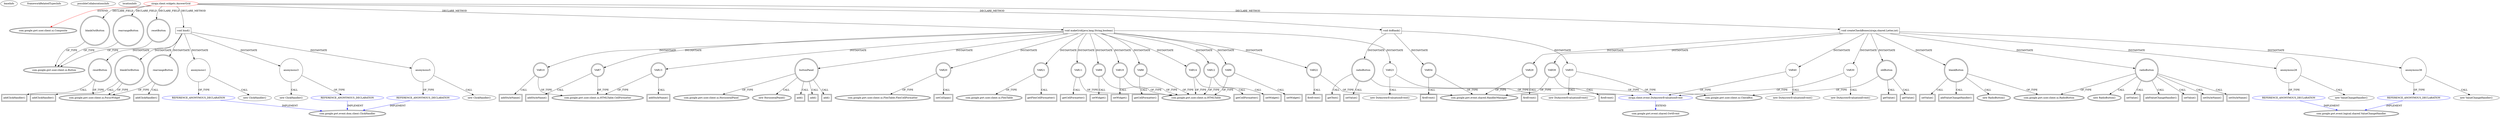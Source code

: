 digraph {
baseInfo[graphId=430,category="extension_graph",isAnonymous=false,possibleRelation=true]
frameworkRelatedTypesInfo[0="com.google.gwt.user.client.ui.Composite"]
possibleCollaborationsInfo[0="430~CLIENT_METHOD_DECLARATION-INSTANTIATION-~com.google.gwt.user.client.ui.Composite ~com.google.gwt.event.logical.shared.ValueChangeHandler ~false~true",1="430~CLIENT_METHOD_DECLARATION-INSTANTIATION-~com.google.gwt.user.client.ui.Composite ~com.google.gwt.event.dom.client.ClickHandler ~false~true",2="430~CLIENT_METHOD_DECLARATION-INSTANTIATION-CLIENT_METHOD_DECLARATION-INSTANTIATION-CLIENT_METHOD_DECLARATION-INSTANTIATION-CLIENT_METHOD_DECLARATION-INSTANTIATION-~com.google.gwt.user.client.ui.Composite ~com.google.gwt.event.shared.GwtEvent ~false~false"]
locationInfo[projectName="Tok-Ziraja222",filePath="/Tok-Ziraja222/Ziraja222-master/src/ziraja/client/widgets/AnswerGrid.java",contextSignature="AnswerGrid",graphId="430"]
0[label="ziraja.client.widgets.AnswerGrid",vertexType="ROOT_CLIENT_CLASS_DECLARATION",isFrameworkType=false,color=red]
1[label="com.google.gwt.user.client.ui.Composite",vertexType="FRAMEWORK_CLASS_TYPE",isFrameworkType=true,peripheries=2]
2[label="blankOutButton",vertexType="FIELD_DECLARATION",isFrameworkType=true,peripheries=2,shape=circle]
3[label="com.google.gwt.user.client.ui.Button",vertexType="FRAMEWORK_CLASS_TYPE",isFrameworkType=true,peripheries=2]
4[label="rearrangeButton",vertexType="FIELD_DECLARATION",isFrameworkType=true,peripheries=2,shape=circle]
6[label="resetButton",vertexType="FIELD_DECLARATION",isFrameworkType=true,peripheries=2,shape=circle]
8[label="void bind()",vertexType="CLIENT_METHOD_DECLARATION",isFrameworkType=false,shape=box]
9[label="resetButton",vertexType="VARIABLE_EXPRESION",isFrameworkType=true,peripheries=2,shape=circle]
11[label="com.google.gwt.user.client.ui.FocusWidget",vertexType="FRAMEWORK_CLASS_TYPE",isFrameworkType=true,peripheries=2]
10[label="addClickHandler()",vertexType="INSIDE_CALL",isFrameworkType=true,peripheries=2,shape=box]
13[label="anonymous1",vertexType="VARIABLE_EXPRESION",isFrameworkType=false,shape=circle]
14[label="REFERENCE_ANONYMOUS_DECLARATION",vertexType="REFERENCE_ANONYMOUS_DECLARATION",isFrameworkType=false,color=blue]
15[label="com.google.gwt.event.dom.client.ClickHandler",vertexType="FRAMEWORK_INTERFACE_TYPE",isFrameworkType=true,peripheries=2]
12[label="new ClickHandler()",vertexType="CONSTRUCTOR_CALL",isFrameworkType=false]
16[label="blankOutButton",vertexType="VARIABLE_EXPRESION",isFrameworkType=true,peripheries=2,shape=circle]
17[label="addClickHandler()",vertexType="INSIDE_CALL",isFrameworkType=true,peripheries=2,shape=box]
20[label="anonymous3",vertexType="VARIABLE_EXPRESION",isFrameworkType=false,shape=circle]
21[label="REFERENCE_ANONYMOUS_DECLARATION",vertexType="REFERENCE_ANONYMOUS_DECLARATION",isFrameworkType=false,color=blue]
19[label="new ClickHandler()",vertexType="CONSTRUCTOR_CALL",isFrameworkType=false]
23[label="rearrangeButton",vertexType="VARIABLE_EXPRESION",isFrameworkType=true,peripheries=2,shape=circle]
24[label="addClickHandler()",vertexType="INSIDE_CALL",isFrameworkType=true,peripheries=2,shape=box]
27[label="anonymous5",vertexType="VARIABLE_EXPRESION",isFrameworkType=false,shape=circle]
28[label="REFERENCE_ANONYMOUS_DECLARATION",vertexType="REFERENCE_ANONYMOUS_DECLARATION",isFrameworkType=false,color=blue]
26[label="new ClickHandler()",vertexType="CONSTRUCTOR_CALL",isFrameworkType=false]
31[label="void makeGrid(java.lang.String,boolean)",vertexType="CLIENT_METHOD_DECLARATION",isFrameworkType=false,shape=box]
32[label="VAR6",vertexType="VARIABLE_EXPRESION",isFrameworkType=true,peripheries=2,shape=circle]
34[label="com.google.gwt.user.client.ui.HTMLTable",vertexType="FRAMEWORK_CLASS_TYPE",isFrameworkType=true,peripheries=2]
33[label="setWidget()",vertexType="INSIDE_CALL",isFrameworkType=true,peripheries=2,shape=box]
35[label="VAR7",vertexType="VARIABLE_EXPRESION",isFrameworkType=true,peripheries=2,shape=circle]
37[label="com.google.gwt.user.client.ui.HTMLTable.CellFormatter",vertexType="FRAMEWORK_CLASS_TYPE",isFrameworkType=true,peripheries=2]
36[label="addStyleName()",vertexType="INSIDE_CALL",isFrameworkType=true,peripheries=2,shape=box]
38[label="VAR8",vertexType="VARIABLE_EXPRESION",isFrameworkType=true,peripheries=2,shape=circle]
39[label="getCellFormatter()",vertexType="INSIDE_CALL",isFrameworkType=true,peripheries=2,shape=box]
41[label="VAR9",vertexType="VARIABLE_EXPRESION",isFrameworkType=true,peripheries=2,shape=circle]
42[label="setWidget()",vertexType="INSIDE_CALL",isFrameworkType=true,peripheries=2,shape=box]
44[label="VAR10",vertexType="VARIABLE_EXPRESION",isFrameworkType=true,peripheries=2,shape=circle]
45[label="addStyleName()",vertexType="INSIDE_CALL",isFrameworkType=true,peripheries=2,shape=box]
47[label="VAR11",vertexType="VARIABLE_EXPRESION",isFrameworkType=true,peripheries=2,shape=circle]
48[label="getCellFormatter()",vertexType="INSIDE_CALL",isFrameworkType=true,peripheries=2,shape=box]
50[label="VAR12",vertexType="VARIABLE_EXPRESION",isFrameworkType=true,peripheries=2,shape=circle]
51[label="setWidget()",vertexType="INSIDE_CALL",isFrameworkType=true,peripheries=2,shape=box]
53[label="VAR13",vertexType="VARIABLE_EXPRESION",isFrameworkType=true,peripheries=2,shape=circle]
54[label="addStyleName()",vertexType="INSIDE_CALL",isFrameworkType=true,peripheries=2,shape=box]
56[label="VAR14",vertexType="VARIABLE_EXPRESION",isFrameworkType=true,peripheries=2,shape=circle]
57[label="getCellFormatter()",vertexType="INSIDE_CALL",isFrameworkType=true,peripheries=2,shape=box]
60[label="buttonPanel",vertexType="VARIABLE_EXPRESION",isFrameworkType=true,peripheries=2,shape=circle]
61[label="com.google.gwt.user.client.ui.HorizontalPanel",vertexType="FRAMEWORK_CLASS_TYPE",isFrameworkType=true,peripheries=2]
59[label="new HorizontalPanel()",vertexType="CONSTRUCTOR_CALL",isFrameworkType=true,peripheries=2]
63[label="add()",vertexType="INSIDE_CALL",isFrameworkType=true,peripheries=2,shape=box]
65[label="add()",vertexType="INSIDE_CALL",isFrameworkType=true,peripheries=2,shape=box]
67[label="add()",vertexType="INSIDE_CALL",isFrameworkType=true,peripheries=2,shape=box]
68[label="VAR19",vertexType="VARIABLE_EXPRESION",isFrameworkType=true,peripheries=2,shape=circle]
69[label="setWidget()",vertexType="INSIDE_CALL",isFrameworkType=true,peripheries=2,shape=box]
71[label="VAR20",vertexType="VARIABLE_EXPRESION",isFrameworkType=true,peripheries=2,shape=circle]
73[label="com.google.gwt.user.client.ui.FlexTable.FlexCellFormatter",vertexType="FRAMEWORK_CLASS_TYPE",isFrameworkType=true,peripheries=2]
72[label="setColSpan()",vertexType="INSIDE_CALL",isFrameworkType=true,peripheries=2,shape=box]
74[label="VAR21",vertexType="VARIABLE_EXPRESION",isFrameworkType=true,peripheries=2,shape=circle]
76[label="com.google.gwt.user.client.ui.FlexTable",vertexType="FRAMEWORK_CLASS_TYPE",isFrameworkType=true,peripheries=2]
75[label="getFlexCellFormatter()",vertexType="INSIDE_CALL",isFrameworkType=true,peripheries=2,shape=box]
77[label="VAR22",vertexType="VARIABLE_EXPRESION",isFrameworkType=true,peripheries=2,shape=circle]
79[label="com.google.gwt.event.shared.HandlerManager",vertexType="FRAMEWORK_CLASS_TYPE",isFrameworkType=true,peripheries=2]
78[label="fireEvent()",vertexType="INSIDE_CALL",isFrameworkType=true,peripheries=2,shape=box]
81[label="VAR23",vertexType="VARIABLE_EXPRESION",isFrameworkType=false,shape=circle]
82[label="ziraja.client.event.DoAnswerEvaluationEvent",vertexType="REFERENCE_CLIENT_CLASS_DECLARATION",isFrameworkType=false,color=blue]
83[label="com.google.gwt.event.shared.GwtEvent",vertexType="FRAMEWORK_CLASS_TYPE",isFrameworkType=true,peripheries=2]
80[label="new DoAnswerEvaluationEvent()",vertexType="CONSTRUCTOR_CALL",isFrameworkType=false]
85[label="void createCheckBoxes(ziraja.shared.Letter,int)",vertexType="CLIENT_METHOD_DECLARATION",isFrameworkType=false,shape=box]
86[label="oldButton",vertexType="VARIABLE_EXPRESION",isFrameworkType=true,peripheries=2,shape=circle]
88[label="com.google.gwt.user.client.ui.CheckBox",vertexType="FRAMEWORK_CLASS_TYPE",isFrameworkType=true,peripheries=2]
87[label="getValue()",vertexType="INSIDE_CALL",isFrameworkType=true,peripheries=2,shape=box]
90[label="radioButton",vertexType="VARIABLE_EXPRESION",isFrameworkType=true,peripheries=2,shape=circle]
91[label="com.google.gwt.user.client.ui.RadioButton",vertexType="FRAMEWORK_CLASS_TYPE",isFrameworkType=true,peripheries=2]
89[label="new RadioButton()",vertexType="CONSTRUCTOR_CALL",isFrameworkType=true,peripheries=2]
93[label="setValue()",vertexType="INSIDE_CALL",isFrameworkType=true,peripheries=2,shape=box]
95[label="addValueChangeHandler()",vertexType="INSIDE_CALL",isFrameworkType=true,peripheries=2,shape=box]
97[label="anonymous28",vertexType="VARIABLE_EXPRESION",isFrameworkType=false,shape=circle]
98[label="REFERENCE_ANONYMOUS_DECLARATION",vertexType="REFERENCE_ANONYMOUS_DECLARATION",isFrameworkType=false,color=blue]
99[label="com.google.gwt.event.logical.shared.ValueChangeHandler",vertexType="FRAMEWORK_INTERFACE_TYPE",isFrameworkType=true,peripheries=2]
96[label="new ValueChangeHandler()",vertexType="CONSTRUCTOR_CALL",isFrameworkType=false]
100[label="VAR29",vertexType="VARIABLE_EXPRESION",isFrameworkType=true,peripheries=2,shape=circle]
101[label="fireEvent()",vertexType="INSIDE_CALL",isFrameworkType=true,peripheries=2,shape=box]
104[label="VAR30",vertexType="VARIABLE_EXPRESION",isFrameworkType=false,shape=circle]
103[label="new DoAnswerEvaluationEvent()",vertexType="CONSTRUCTOR_CALL",isFrameworkType=false]
107[label="setValue()",vertexType="INSIDE_CALL",isFrameworkType=true,peripheries=2,shape=box]
109[label="setStyleName()",vertexType="INSIDE_CALL",isFrameworkType=true,peripheries=2,shape=box]
111[label="setStyleName()",vertexType="INSIDE_CALL",isFrameworkType=true,peripheries=2,shape=box]
113[label="getValue()",vertexType="INSIDE_CALL",isFrameworkType=true,peripheries=2,shape=box]
115[label="blankButton",vertexType="VARIABLE_EXPRESION",isFrameworkType=true,peripheries=2,shape=circle]
114[label="new RadioButton()",vertexType="CONSTRUCTOR_CALL",isFrameworkType=true,peripheries=2]
118[label="setValue()",vertexType="INSIDE_CALL",isFrameworkType=true,peripheries=2,shape=box]
120[label="addValueChangeHandler()",vertexType="INSIDE_CALL",isFrameworkType=true,peripheries=2,shape=box]
122[label="anonymous38",vertexType="VARIABLE_EXPRESION",isFrameworkType=false,shape=circle]
123[label="REFERENCE_ANONYMOUS_DECLARATION",vertexType="REFERENCE_ANONYMOUS_DECLARATION",isFrameworkType=false,color=blue]
121[label="new ValueChangeHandler()",vertexType="CONSTRUCTOR_CALL",isFrameworkType=false]
125[label="VAR39",vertexType="VARIABLE_EXPRESION",isFrameworkType=true,peripheries=2,shape=circle]
126[label="fireEvent()",vertexType="INSIDE_CALL",isFrameworkType=true,peripheries=2,shape=box]
129[label="VAR40",vertexType="VARIABLE_EXPRESION",isFrameworkType=false,shape=circle]
128[label="new DoAnswerEvaluationEvent()",vertexType="CONSTRUCTOR_CALL",isFrameworkType=false]
161[label="void doBlank()",vertexType="CLIENT_METHOD_DECLARATION",isFrameworkType=false,shape=box]
162[label="radioButton",vertexType="VARIABLE_EXPRESION",isFrameworkType=true,peripheries=2,shape=circle]
163[label="getText()",vertexType="INSIDE_CALL",isFrameworkType=true,peripheries=2,shape=box]
166[label="setValue()",vertexType="INSIDE_CALL",isFrameworkType=true,peripheries=2,shape=box]
167[label="VAR54",vertexType="VARIABLE_EXPRESION",isFrameworkType=true,peripheries=2,shape=circle]
168[label="fireEvent()",vertexType="INSIDE_CALL",isFrameworkType=true,peripheries=2,shape=box]
171[label="VAR55",vertexType="VARIABLE_EXPRESION",isFrameworkType=false,shape=circle]
170[label="new DoAnswerEvaluationEvent()",vertexType="CONSTRUCTOR_CALL",isFrameworkType=false]
0->1[label="EXTEND",color=red]
0->2[label="DECLARE_FIELD"]
2->3[label="OF_TYPE"]
0->4[label="DECLARE_FIELD"]
4->3[label="OF_TYPE"]
0->6[label="DECLARE_FIELD"]
6->3[label="OF_TYPE"]
0->8[label="DECLARE_METHOD"]
8->9[label="INSTANTIATE"]
9->11[label="OF_TYPE"]
9->10[label="CALL"]
8->13[label="INSTANTIATE"]
14->15[label="IMPLEMENT",color=blue]
13->14[label="OF_TYPE"]
13->12[label="CALL"]
8->16[label="INSTANTIATE"]
16->11[label="OF_TYPE"]
16->17[label="CALL"]
8->20[label="INSTANTIATE"]
21->15[label="IMPLEMENT",color=blue]
20->21[label="OF_TYPE"]
20->19[label="CALL"]
8->23[label="INSTANTIATE"]
23->11[label="OF_TYPE"]
23->24[label="CALL"]
8->27[label="INSTANTIATE"]
28->15[label="IMPLEMENT",color=blue]
27->28[label="OF_TYPE"]
27->26[label="CALL"]
0->31[label="DECLARE_METHOD"]
31->32[label="INSTANTIATE"]
32->34[label="OF_TYPE"]
32->33[label="CALL"]
31->35[label="INSTANTIATE"]
35->37[label="OF_TYPE"]
35->36[label="CALL"]
31->38[label="INSTANTIATE"]
38->34[label="OF_TYPE"]
38->39[label="CALL"]
31->41[label="INSTANTIATE"]
41->34[label="OF_TYPE"]
41->42[label="CALL"]
31->44[label="INSTANTIATE"]
44->37[label="OF_TYPE"]
44->45[label="CALL"]
31->47[label="INSTANTIATE"]
47->34[label="OF_TYPE"]
47->48[label="CALL"]
31->50[label="INSTANTIATE"]
50->34[label="OF_TYPE"]
50->51[label="CALL"]
31->53[label="INSTANTIATE"]
53->37[label="OF_TYPE"]
53->54[label="CALL"]
31->56[label="INSTANTIATE"]
56->34[label="OF_TYPE"]
56->57[label="CALL"]
31->60[label="INSTANTIATE"]
60->61[label="OF_TYPE"]
60->59[label="CALL"]
60->63[label="CALL"]
60->65[label="CALL"]
60->67[label="CALL"]
31->68[label="INSTANTIATE"]
68->34[label="OF_TYPE"]
68->69[label="CALL"]
31->71[label="INSTANTIATE"]
71->73[label="OF_TYPE"]
71->72[label="CALL"]
31->74[label="INSTANTIATE"]
74->76[label="OF_TYPE"]
74->75[label="CALL"]
31->77[label="INSTANTIATE"]
77->79[label="OF_TYPE"]
77->78[label="CALL"]
31->81[label="INSTANTIATE"]
82->83[label="EXTEND",color=blue]
81->82[label="OF_TYPE"]
81->80[label="CALL"]
0->85[label="DECLARE_METHOD"]
85->86[label="INSTANTIATE"]
86->88[label="OF_TYPE"]
86->87[label="CALL"]
85->90[label="INSTANTIATE"]
90->91[label="OF_TYPE"]
90->89[label="CALL"]
90->93[label="CALL"]
90->95[label="CALL"]
85->97[label="INSTANTIATE"]
98->99[label="IMPLEMENT",color=blue]
97->98[label="OF_TYPE"]
97->96[label="CALL"]
85->100[label="INSTANTIATE"]
100->79[label="OF_TYPE"]
100->101[label="CALL"]
85->104[label="INSTANTIATE"]
104->82[label="OF_TYPE"]
104->103[label="CALL"]
90->107[label="CALL"]
90->109[label="CALL"]
90->111[label="CALL"]
86->113[label="CALL"]
85->115[label="INSTANTIATE"]
115->91[label="OF_TYPE"]
115->114[label="CALL"]
115->118[label="CALL"]
115->120[label="CALL"]
85->122[label="INSTANTIATE"]
123->99[label="IMPLEMENT",color=blue]
122->123[label="OF_TYPE"]
122->121[label="CALL"]
85->125[label="INSTANTIATE"]
125->79[label="OF_TYPE"]
125->126[label="CALL"]
85->129[label="INSTANTIATE"]
129->82[label="OF_TYPE"]
129->128[label="CALL"]
0->161[label="DECLARE_METHOD"]
161->162[label="INSTANTIATE"]
162->88[label="OF_TYPE"]
162->163[label="CALL"]
162->166[label="CALL"]
161->167[label="INSTANTIATE"]
167->79[label="OF_TYPE"]
167->168[label="CALL"]
161->171[label="INSTANTIATE"]
171->82[label="OF_TYPE"]
171->170[label="CALL"]
}

